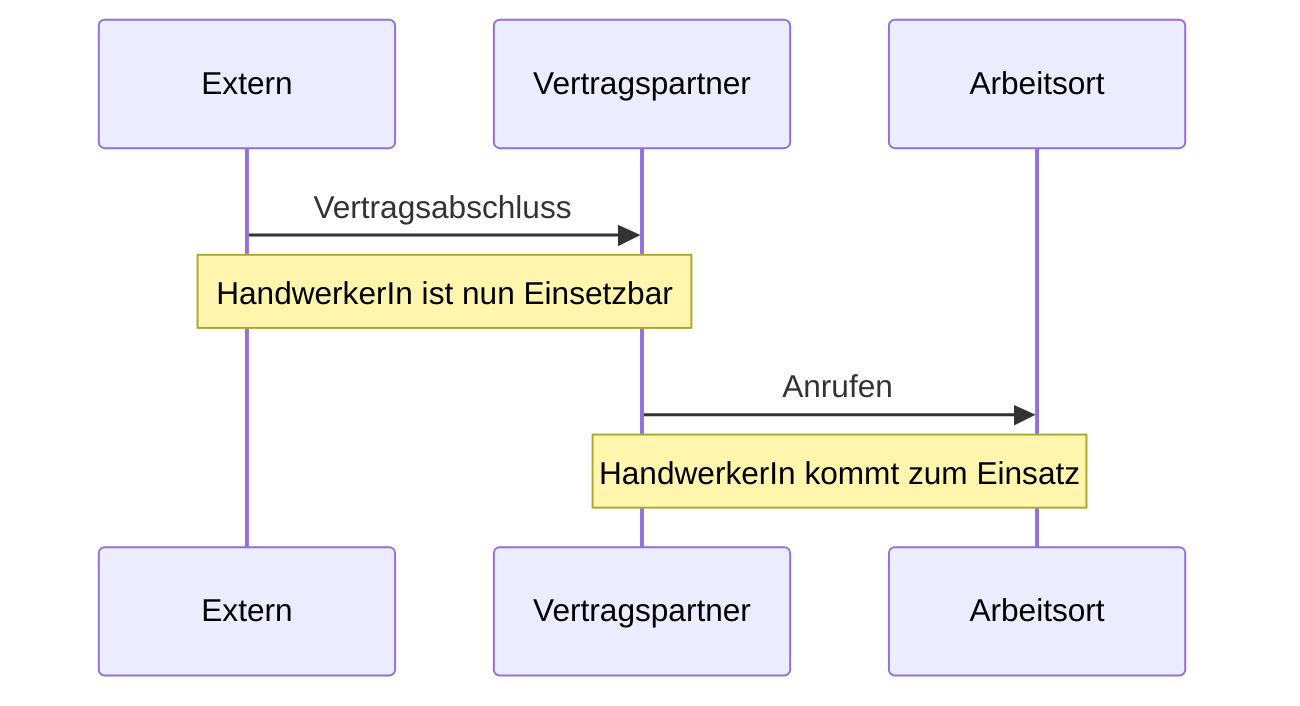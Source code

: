 sequenceDiagram
    participant A as Extern
    participant B as Vertragspartner
    participant C as Arbeitsort

    A->> B: Vertragsabschluss
    Note over A,B: HandwerkerIn ist nun Einsetzbar
    B->> C: Anrufen
    Note over B,C: HandwerkerIn kommt zum Einsatz